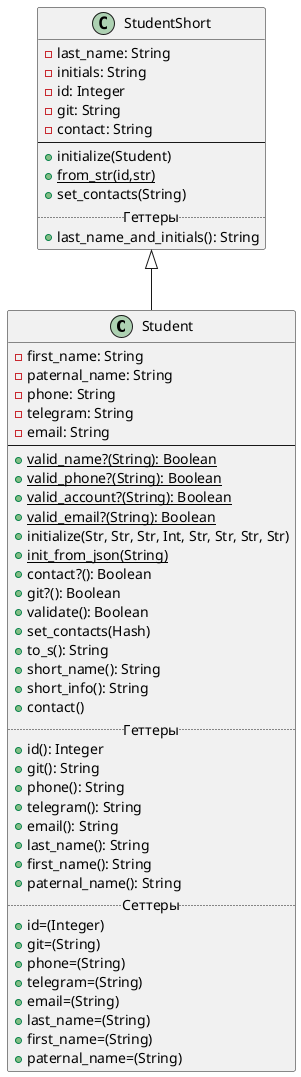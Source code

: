 @startuml
 'https://plantuml.com/class-diagram

 class Student extends StudentShort {
     -first_name: String
     -paternal_name: String
     -phone: String
     -telegram: String
     -email: String
--
     +{static}valid_name?(String): Boolean
     +{static}valid_phone?(String): Boolean
     +{static}valid_account?(String): Boolean
     +{static}valid_email?(String): Boolean
     +initialize(Str, Str, Str, Int, Str, Str, Str, Str)
     +{static}init_from_json(String)
     +contact?(): Boolean
     +git?(): Boolean
     +validate(): Boolean
     +set_contacts(Hash)
     +to_s(): String
     +short_name(): String
     +short_info(): String
     +contact()
     .. Геттеры ..
     +id(): Integer
     +git(): String
     +phone(): String
     +telegram(): String
     +email(): String
     +last_name(): String
     +first_name(): String
     +paternal_name(): String
     .. Сеттеры ..
     +id=(Integer)
     +git=(String)
     +phone=(String)
     +telegram=(String)
     +email=(String)
     +last_name=(String)
     +first_name=(String)
     +paternal_name=(String)
 }


class StudentShort
{
    -last_name: String
    -initials: String
    -id: Integer
    -git: String
    -contact: String
--
    +initialize(Student)
    +{static}from_str(id,str)
    +set_contacts(String)
.. Геттеры ..
    +last_name_and_initials(): String
}

@enduml